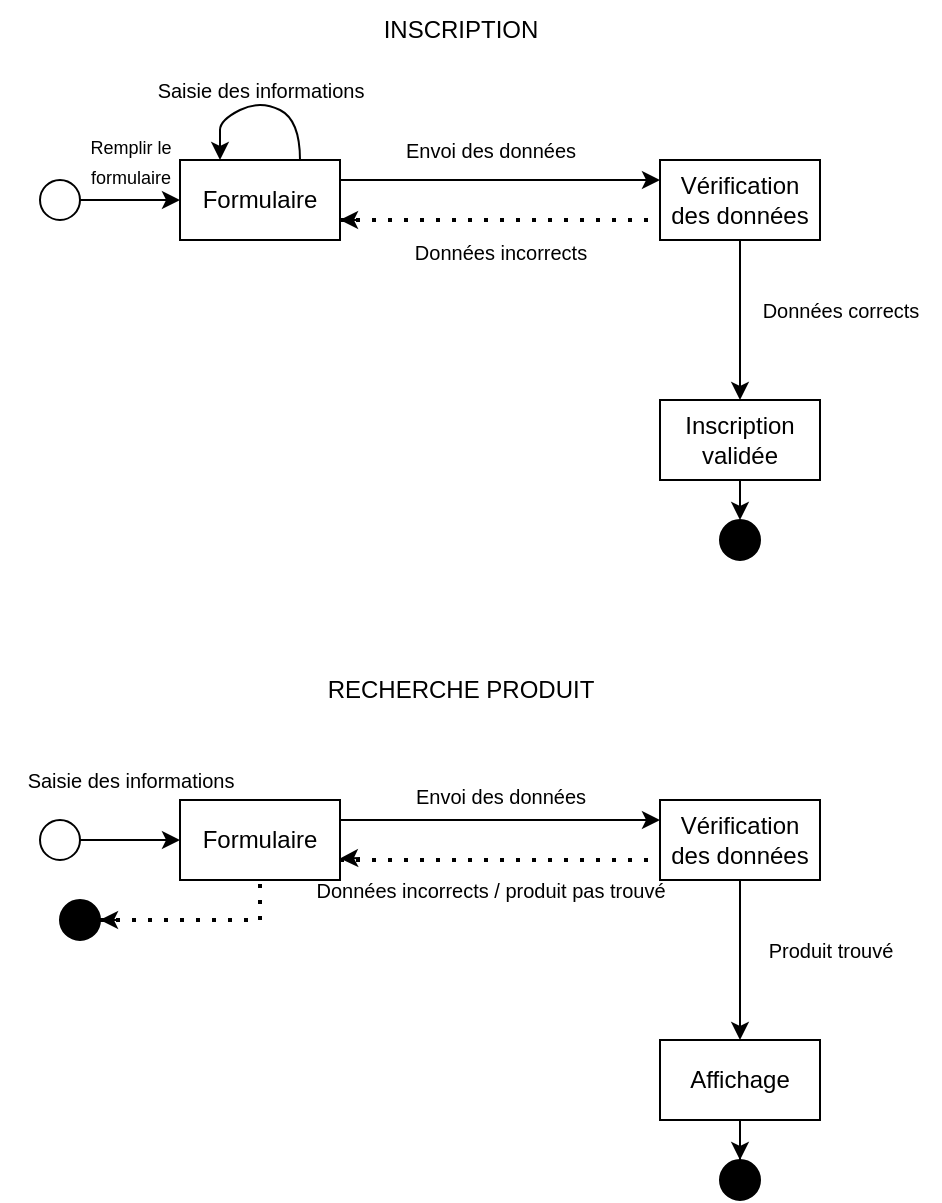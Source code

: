 <mxfile version="24.7.14">
  <diagram name="Page-1" id="2YBvvXClWsGukQMizWep">
    <mxGraphModel dx="918" dy="632" grid="1" gridSize="10" guides="1" tooltips="1" connect="1" arrows="1" fold="1" page="1" pageScale="1" pageWidth="850" pageHeight="1100" math="0" shadow="0">
      <root>
        <mxCell id="0" />
        <mxCell id="1" parent="0" />
        <mxCell id="KODmHzVa2E70UIU3vrZW-14" value="Formulaire" style="html=1;whiteSpace=wrap;" vertex="1" parent="1">
          <mxGeometry x="120" y="120" width="80" height="40" as="geometry" />
        </mxCell>
        <mxCell id="KODmHzVa2E70UIU3vrZW-29" style="edgeStyle=orthogonalEdgeStyle;rounded=0;orthogonalLoop=1;jettySize=auto;html=1;entryX=0.5;entryY=0;entryDx=0;entryDy=0;" edge="1" parent="1" source="KODmHzVa2E70UIU3vrZW-17" target="KODmHzVa2E70UIU3vrZW-25">
          <mxGeometry relative="1" as="geometry" />
        </mxCell>
        <mxCell id="KODmHzVa2E70UIU3vrZW-17" value="Vérification des données" style="rounded=0;whiteSpace=wrap;html=1;" vertex="1" parent="1">
          <mxGeometry x="360" y="120" width="80" height="40" as="geometry" />
        </mxCell>
        <mxCell id="KODmHzVa2E70UIU3vrZW-18" value="" style="endArrow=classic;html=1;rounded=0;exitX=1;exitY=0.25;exitDx=0;exitDy=0;entryX=0;entryY=0.25;entryDx=0;entryDy=0;" edge="1" parent="1" source="KODmHzVa2E70UIU3vrZW-14" target="KODmHzVa2E70UIU3vrZW-17">
          <mxGeometry width="50" height="50" relative="1" as="geometry">
            <mxPoint x="200" y="220" as="sourcePoint" />
            <mxPoint x="250" y="170" as="targetPoint" />
          </mxGeometry>
        </mxCell>
        <mxCell id="KODmHzVa2E70UIU3vrZW-19" value="&lt;font style=&quot;font-size: 9px;&quot;&gt;&amp;nbsp;Remplir le&amp;nbsp;&lt;/font&gt;&lt;div&gt;&lt;font style=&quot;font-size: 9px;&quot;&gt;formulaire&lt;/font&gt;&lt;/div&gt;" style="text;html=1;align=center;verticalAlign=middle;resizable=0;points=[];autosize=1;strokeColor=none;fillColor=none;" vertex="1" parent="1">
          <mxGeometry x="60" y="100" width="70" height="40" as="geometry" />
        </mxCell>
        <mxCell id="KODmHzVa2E70UIU3vrZW-40" style="edgeStyle=orthogonalEdgeStyle;rounded=0;orthogonalLoop=1;jettySize=auto;html=1;exitX=0.5;exitY=1;exitDx=0;exitDy=0;entryX=0.5;entryY=0;entryDx=0;entryDy=0;" edge="1" parent="1" source="KODmHzVa2E70UIU3vrZW-25" target="KODmHzVa2E70UIU3vrZW-39">
          <mxGeometry relative="1" as="geometry" />
        </mxCell>
        <mxCell id="KODmHzVa2E70UIU3vrZW-25" value="Inscription validée" style="html=1;whiteSpace=wrap;" vertex="1" parent="1">
          <mxGeometry x="360" y="240" width="80" height="40" as="geometry" />
        </mxCell>
        <mxCell id="KODmHzVa2E70UIU3vrZW-27" style="edgeStyle=orthogonalEdgeStyle;rounded=0;orthogonalLoop=1;jettySize=auto;html=1;entryX=0;entryY=0.5;entryDx=0;entryDy=0;" edge="1" parent="1" source="KODmHzVa2E70UIU3vrZW-26" target="KODmHzVa2E70UIU3vrZW-14">
          <mxGeometry relative="1" as="geometry" />
        </mxCell>
        <mxCell id="KODmHzVa2E70UIU3vrZW-26" value="" style="ellipse;whiteSpace=wrap;html=1;aspect=fixed;" vertex="1" parent="1">
          <mxGeometry x="50" y="130" width="20" height="20" as="geometry" />
        </mxCell>
        <mxCell id="KODmHzVa2E70UIU3vrZW-28" value="&lt;font size=&quot;1&quot;&gt;Envoi des données&lt;/font&gt;" style="text;html=1;align=center;verticalAlign=middle;resizable=0;points=[];autosize=1;strokeColor=none;fillColor=none;" vertex="1" parent="1">
          <mxGeometry x="220" y="100" width="110" height="30" as="geometry" />
        </mxCell>
        <mxCell id="KODmHzVa2E70UIU3vrZW-30" value="&lt;font size=&quot;1&quot;&gt;Données corrects&lt;/font&gt;" style="text;html=1;align=center;verticalAlign=middle;resizable=0;points=[];autosize=1;strokeColor=none;fillColor=none;" vertex="1" parent="1">
          <mxGeometry x="400" y="180" width="100" height="30" as="geometry" />
        </mxCell>
        <mxCell id="KODmHzVa2E70UIU3vrZW-32" value="" style="endArrow=none;dashed=1;html=1;dashPattern=1 3;strokeWidth=2;rounded=0;entryX=0;entryY=0.75;entryDx=0;entryDy=0;exitX=1;exitY=0.75;exitDx=0;exitDy=0;" edge="1" parent="1" source="KODmHzVa2E70UIU3vrZW-14" target="KODmHzVa2E70UIU3vrZW-17">
          <mxGeometry width="50" height="50" relative="1" as="geometry">
            <mxPoint x="200" y="220" as="sourcePoint" />
            <mxPoint x="250" y="170" as="targetPoint" />
          </mxGeometry>
        </mxCell>
        <mxCell id="KODmHzVa2E70UIU3vrZW-33" value="" style="endArrow=classic;html=1;rounded=0;" edge="1" parent="1">
          <mxGeometry width="50" height="50" relative="1" as="geometry">
            <mxPoint x="210" y="150" as="sourcePoint" />
            <mxPoint x="200" y="150" as="targetPoint" />
          </mxGeometry>
        </mxCell>
        <mxCell id="KODmHzVa2E70UIU3vrZW-34" value="&lt;font size=&quot;1&quot;&gt;Données incorrects&lt;/font&gt;" style="text;html=1;align=center;verticalAlign=middle;resizable=0;points=[];autosize=1;strokeColor=none;fillColor=none;" vertex="1" parent="1">
          <mxGeometry x="225" y="151" width="110" height="30" as="geometry" />
        </mxCell>
        <mxCell id="KODmHzVa2E70UIU3vrZW-36" value="" style="curved=1;endArrow=classic;html=1;rounded=0;exitX=0.75;exitY=0;exitDx=0;exitDy=0;entryX=0.25;entryY=0;entryDx=0;entryDy=0;" edge="1" parent="1" source="KODmHzVa2E70UIU3vrZW-14" target="KODmHzVa2E70UIU3vrZW-14">
          <mxGeometry width="50" height="50" relative="1" as="geometry">
            <mxPoint x="200" y="220" as="sourcePoint" />
            <mxPoint x="250" y="170" as="targetPoint" />
            <Array as="points">
              <mxPoint x="180" y="100" />
              <mxPoint x="160" y="90" />
              <mxPoint x="140" y="100" />
              <mxPoint x="140" y="110" />
            </Array>
          </mxGeometry>
        </mxCell>
        <mxCell id="KODmHzVa2E70UIU3vrZW-38" value="&lt;font size=&quot;1&quot;&gt;Saisie des informations&lt;/font&gt;" style="text;html=1;align=center;verticalAlign=middle;resizable=0;points=[];autosize=1;strokeColor=none;fillColor=none;" vertex="1" parent="1">
          <mxGeometry x="95" y="70" width="130" height="30" as="geometry" />
        </mxCell>
        <mxCell id="KODmHzVa2E70UIU3vrZW-39" value="" style="ellipse;whiteSpace=wrap;html=1;aspect=fixed;fillColor=#000000;" vertex="1" parent="1">
          <mxGeometry x="390" y="300" width="20" height="20" as="geometry" />
        </mxCell>
        <mxCell id="KODmHzVa2E70UIU3vrZW-41" value="INSCRIPTION" style="text;html=1;align=center;verticalAlign=middle;resizable=0;points=[];autosize=1;strokeColor=none;fillColor=none;" vertex="1" parent="1">
          <mxGeometry x="210" y="40" width="100" height="30" as="geometry" />
        </mxCell>
        <mxCell id="KODmHzVa2E70UIU3vrZW-42" value="RECHERCHE PRODUIT" style="text;html=1;align=center;verticalAlign=middle;resizable=0;points=[];autosize=1;strokeColor=none;fillColor=none;" vertex="1" parent="1">
          <mxGeometry x="180" y="370" width="160" height="30" as="geometry" />
        </mxCell>
        <mxCell id="KODmHzVa2E70UIU3vrZW-47" style="edgeStyle=orthogonalEdgeStyle;rounded=0;orthogonalLoop=1;jettySize=auto;html=1;entryX=0;entryY=0.5;entryDx=0;entryDy=0;" edge="1" parent="1" source="KODmHzVa2E70UIU3vrZW-43" target="KODmHzVa2E70UIU3vrZW-46">
          <mxGeometry relative="1" as="geometry" />
        </mxCell>
        <mxCell id="KODmHzVa2E70UIU3vrZW-43" value="" style="ellipse;whiteSpace=wrap;html=1;aspect=fixed;" vertex="1" parent="1">
          <mxGeometry x="50" y="450" width="20" height="20" as="geometry" />
        </mxCell>
        <mxCell id="KODmHzVa2E70UIU3vrZW-52" style="edgeStyle=orthogonalEdgeStyle;rounded=0;orthogonalLoop=1;jettySize=auto;html=1;exitX=1;exitY=0.25;exitDx=0;exitDy=0;entryX=0;entryY=0.25;entryDx=0;entryDy=0;" edge="1" parent="1" source="KODmHzVa2E70UIU3vrZW-46" target="KODmHzVa2E70UIU3vrZW-50">
          <mxGeometry relative="1" as="geometry" />
        </mxCell>
        <mxCell id="KODmHzVa2E70UIU3vrZW-46" value="Formulaire" style="html=1;whiteSpace=wrap;" vertex="1" parent="1">
          <mxGeometry x="120" y="440" width="80" height="40" as="geometry" />
        </mxCell>
        <mxCell id="KODmHzVa2E70UIU3vrZW-49" value="&lt;font size=&quot;1&quot;&gt;Saisie des informations&lt;/font&gt;" style="text;html=1;align=center;verticalAlign=middle;resizable=0;points=[];autosize=1;strokeColor=none;fillColor=none;" vertex="1" parent="1">
          <mxGeometry x="30" y="415" width="130" height="30" as="geometry" />
        </mxCell>
        <mxCell id="KODmHzVa2E70UIU3vrZW-58" style="edgeStyle=orthogonalEdgeStyle;rounded=0;orthogonalLoop=1;jettySize=auto;html=1;" edge="1" parent="1" source="KODmHzVa2E70UIU3vrZW-50" target="KODmHzVa2E70UIU3vrZW-51">
          <mxGeometry relative="1" as="geometry" />
        </mxCell>
        <mxCell id="KODmHzVa2E70UIU3vrZW-50" value="Vérification des données" style="rounded=0;whiteSpace=wrap;html=1;" vertex="1" parent="1">
          <mxGeometry x="360" y="440" width="80" height="40" as="geometry" />
        </mxCell>
        <mxCell id="KODmHzVa2E70UIU3vrZW-57" style="edgeStyle=orthogonalEdgeStyle;rounded=0;orthogonalLoop=1;jettySize=auto;html=1;entryX=0.5;entryY=0;entryDx=0;entryDy=0;" edge="1" parent="1" source="KODmHzVa2E70UIU3vrZW-51" target="KODmHzVa2E70UIU3vrZW-56">
          <mxGeometry relative="1" as="geometry" />
        </mxCell>
        <mxCell id="KODmHzVa2E70UIU3vrZW-51" value="Affichage" style="rounded=0;whiteSpace=wrap;html=1;" vertex="1" parent="1">
          <mxGeometry x="360" y="560" width="80" height="40" as="geometry" />
        </mxCell>
        <mxCell id="KODmHzVa2E70UIU3vrZW-53" value="&lt;font size=&quot;1&quot;&gt;Envoi des données&lt;/font&gt;" style="text;html=1;align=center;verticalAlign=middle;resizable=0;points=[];autosize=1;strokeColor=none;fillColor=none;" vertex="1" parent="1">
          <mxGeometry x="225" y="423" width="110" height="30" as="geometry" />
        </mxCell>
        <mxCell id="KODmHzVa2E70UIU3vrZW-54" value="" style="endArrow=none;dashed=1;html=1;dashPattern=1 3;strokeWidth=2;rounded=0;entryX=0;entryY=0.75;entryDx=0;entryDy=0;exitX=1;exitY=0.75;exitDx=0;exitDy=0;" edge="1" parent="1" source="KODmHzVa2E70UIU3vrZW-46" target="KODmHzVa2E70UIU3vrZW-50">
          <mxGeometry width="50" height="50" relative="1" as="geometry">
            <mxPoint x="300" y="480" as="sourcePoint" />
            <mxPoint x="250" y="330" as="targetPoint" />
          </mxGeometry>
        </mxCell>
        <mxCell id="KODmHzVa2E70UIU3vrZW-55" value="&lt;font size=&quot;1&quot;&gt;Données incorrects / produit pas trouvé&lt;/font&gt;" style="text;html=1;align=center;verticalAlign=middle;resizable=0;points=[];autosize=1;strokeColor=none;fillColor=none;" vertex="1" parent="1">
          <mxGeometry x="175" y="470" width="200" height="30" as="geometry" />
        </mxCell>
        <mxCell id="KODmHzVa2E70UIU3vrZW-56" value="" style="ellipse;whiteSpace=wrap;html=1;aspect=fixed;fillColor=#000000;" vertex="1" parent="1">
          <mxGeometry x="390" y="620" width="20" height="20" as="geometry" />
        </mxCell>
        <mxCell id="KODmHzVa2E70UIU3vrZW-60" value="&lt;font size=&quot;1&quot;&gt;Produit trouvé&lt;/font&gt;" style="text;html=1;align=center;verticalAlign=middle;resizable=0;points=[];autosize=1;strokeColor=none;fillColor=none;" vertex="1" parent="1">
          <mxGeometry x="400" y="500" width="90" height="30" as="geometry" />
        </mxCell>
        <mxCell id="KODmHzVa2E70UIU3vrZW-61" value="" style="endArrow=none;dashed=1;html=1;dashPattern=1 3;strokeWidth=2;rounded=0;entryX=0.5;entryY=1;entryDx=0;entryDy=0;" edge="1" parent="1" target="KODmHzVa2E70UIU3vrZW-46">
          <mxGeometry width="50" height="50" relative="1" as="geometry">
            <mxPoint x="80" y="500" as="sourcePoint" />
            <mxPoint x="250" y="470" as="targetPoint" />
            <Array as="points">
              <mxPoint x="160" y="500" />
            </Array>
          </mxGeometry>
        </mxCell>
        <mxCell id="KODmHzVa2E70UIU3vrZW-62" value="" style="ellipse;whiteSpace=wrap;html=1;aspect=fixed;fillColor=#000000;" vertex="1" parent="1">
          <mxGeometry x="60" y="490" width="20" height="20" as="geometry" />
        </mxCell>
        <mxCell id="KODmHzVa2E70UIU3vrZW-63" value="" style="endArrow=classic;html=1;rounded=0;" edge="1" parent="1">
          <mxGeometry width="50" height="50" relative="1" as="geometry">
            <mxPoint x="210" y="469" as="sourcePoint" />
            <mxPoint x="200" y="469.26" as="targetPoint" />
          </mxGeometry>
        </mxCell>
        <mxCell id="KODmHzVa2E70UIU3vrZW-64" value="" style="endArrow=classic;html=1;rounded=0;" edge="1" parent="1">
          <mxGeometry width="50" height="50" relative="1" as="geometry">
            <mxPoint x="90" y="500" as="sourcePoint" />
            <mxPoint x="80" y="500" as="targetPoint" />
          </mxGeometry>
        </mxCell>
      </root>
    </mxGraphModel>
  </diagram>
</mxfile>

